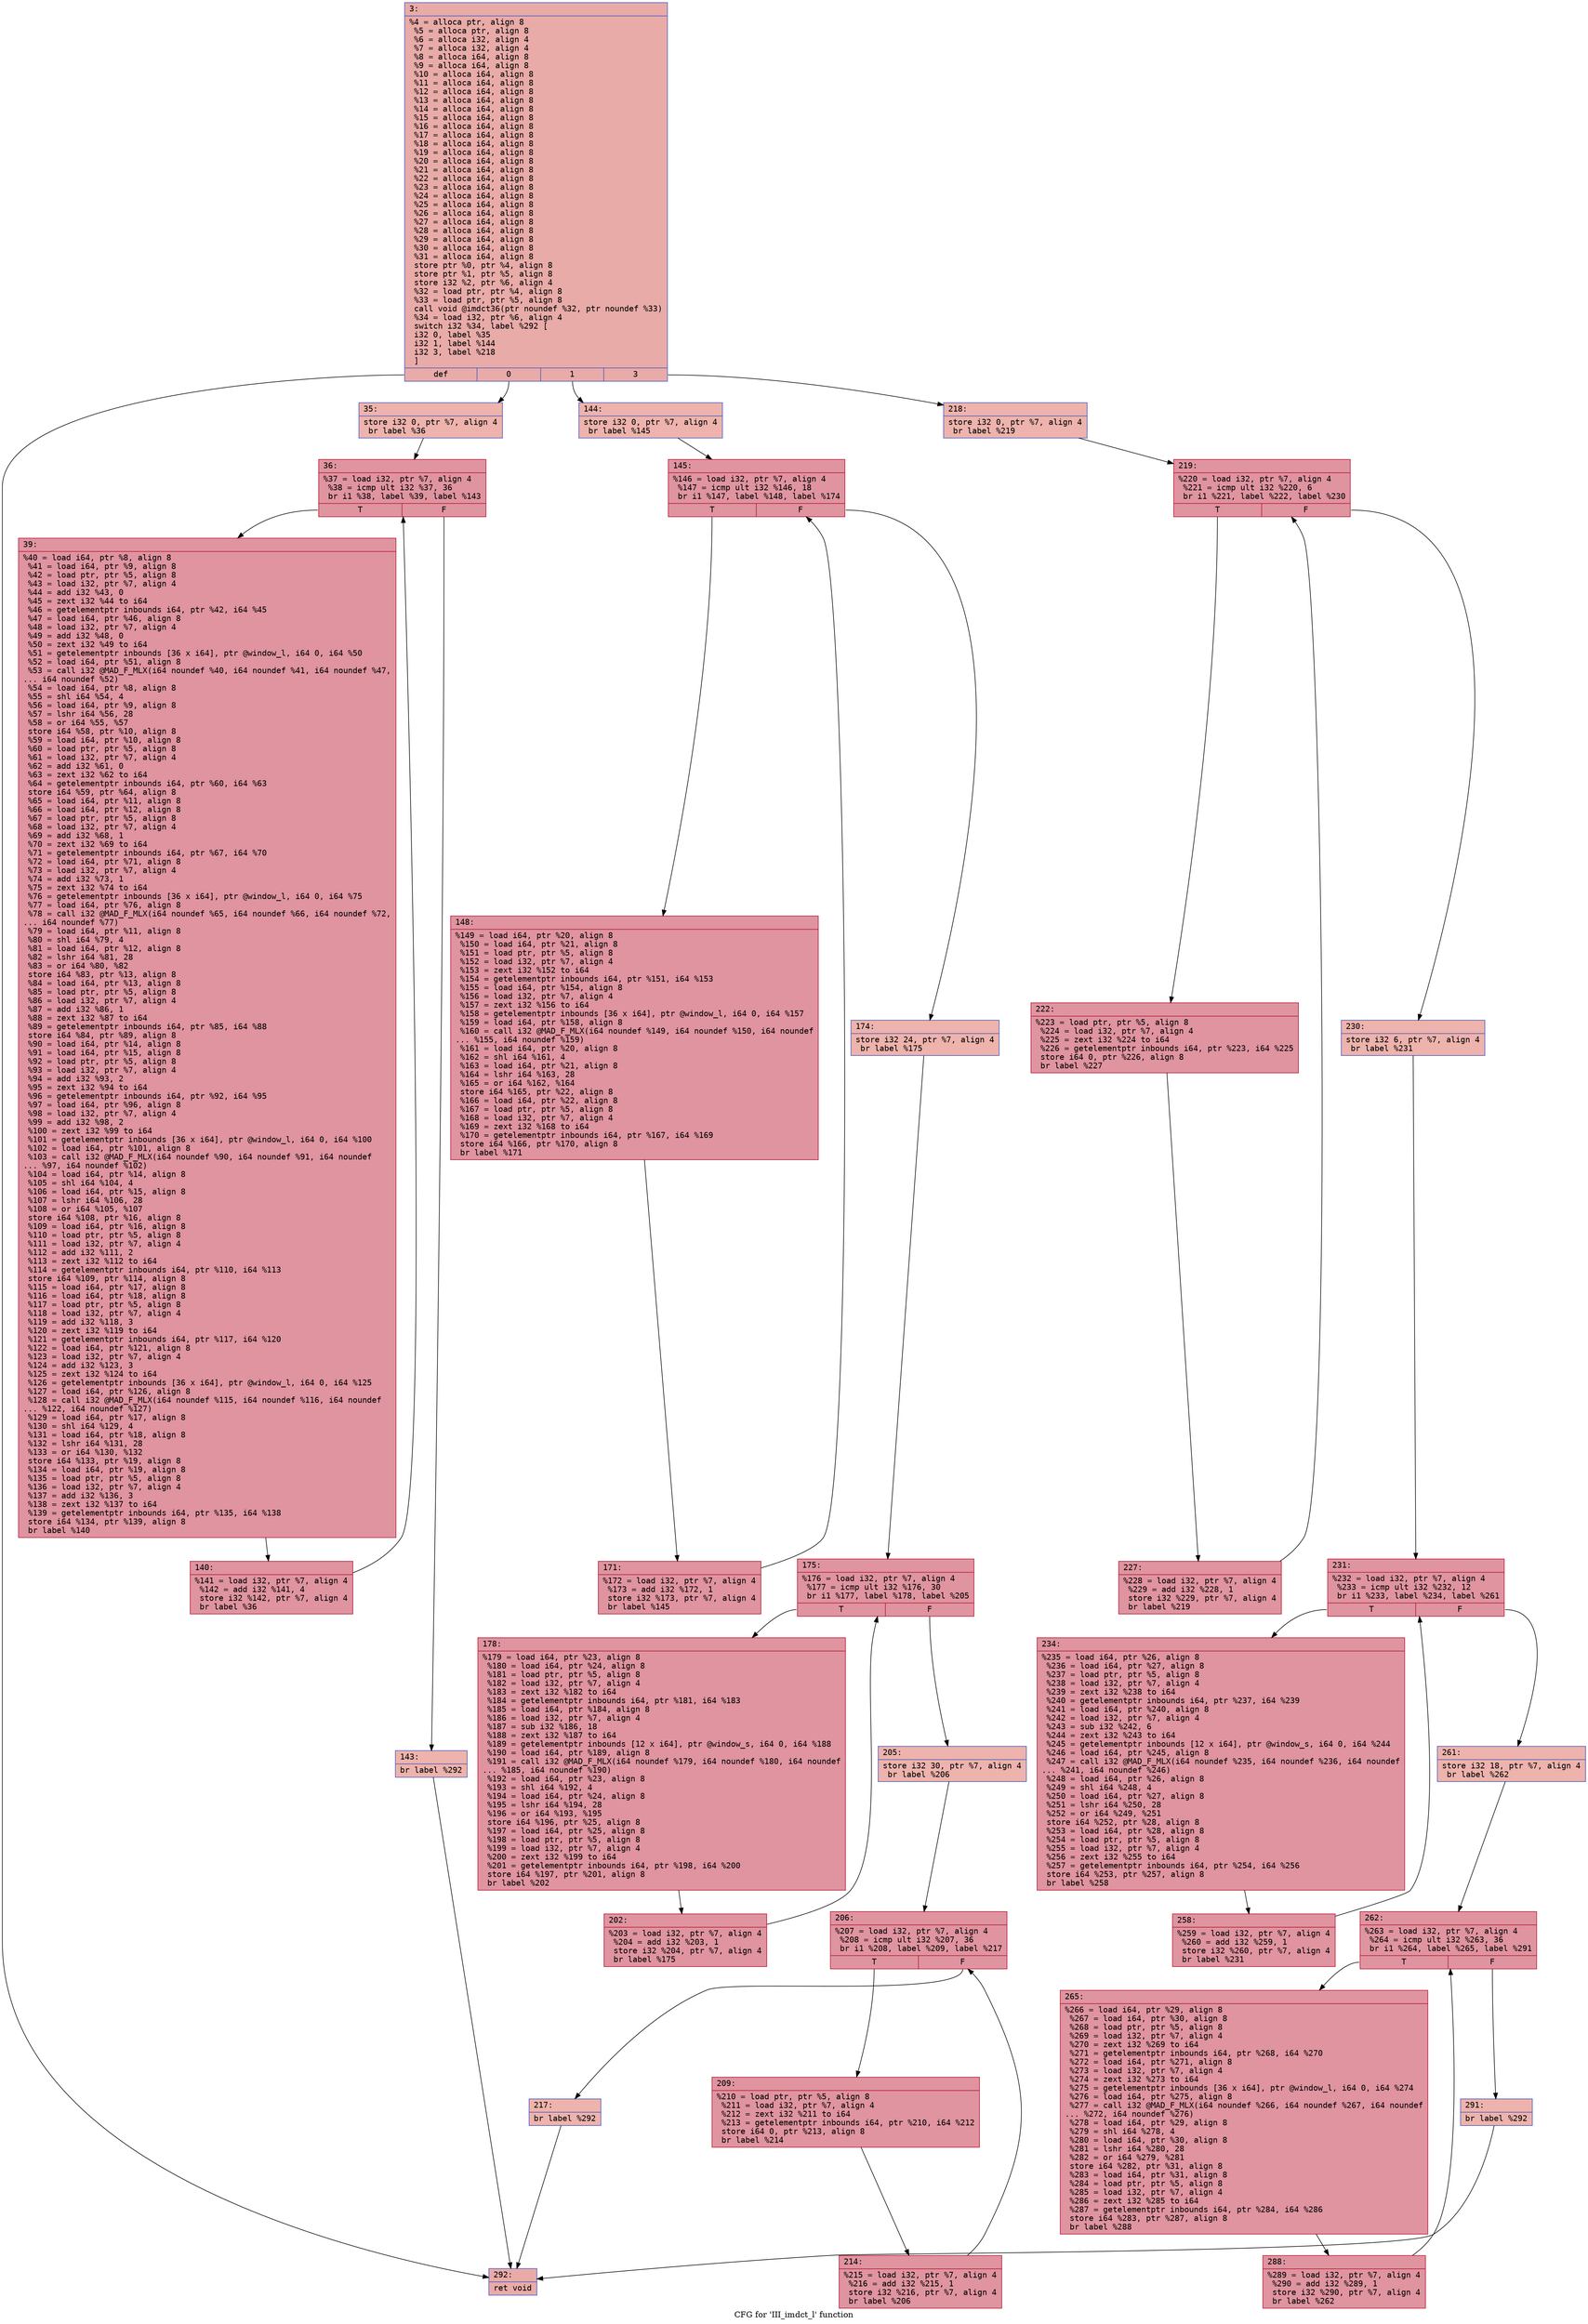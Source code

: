 digraph "CFG for 'III_imdct_l' function" {
	label="CFG for 'III_imdct_l' function";

	Node0x600001e84320 [shape=record,color="#3d50c3ff", style=filled, fillcolor="#cc403a70" fontname="Courier",label="{3:\l|  %4 = alloca ptr, align 8\l  %5 = alloca ptr, align 8\l  %6 = alloca i32, align 4\l  %7 = alloca i32, align 4\l  %8 = alloca i64, align 8\l  %9 = alloca i64, align 8\l  %10 = alloca i64, align 8\l  %11 = alloca i64, align 8\l  %12 = alloca i64, align 8\l  %13 = alloca i64, align 8\l  %14 = alloca i64, align 8\l  %15 = alloca i64, align 8\l  %16 = alloca i64, align 8\l  %17 = alloca i64, align 8\l  %18 = alloca i64, align 8\l  %19 = alloca i64, align 8\l  %20 = alloca i64, align 8\l  %21 = alloca i64, align 8\l  %22 = alloca i64, align 8\l  %23 = alloca i64, align 8\l  %24 = alloca i64, align 8\l  %25 = alloca i64, align 8\l  %26 = alloca i64, align 8\l  %27 = alloca i64, align 8\l  %28 = alloca i64, align 8\l  %29 = alloca i64, align 8\l  %30 = alloca i64, align 8\l  %31 = alloca i64, align 8\l  store ptr %0, ptr %4, align 8\l  store ptr %1, ptr %5, align 8\l  store i32 %2, ptr %6, align 4\l  %32 = load ptr, ptr %4, align 8\l  %33 = load ptr, ptr %5, align 8\l  call void @imdct36(ptr noundef %32, ptr noundef %33)\l  %34 = load i32, ptr %6, align 4\l  switch i32 %34, label %292 [\l    i32 0, label %35\l    i32 1, label %144\l    i32 3, label %218\l  ]\l|{<s0>def|<s1>0|<s2>1|<s3>3}}"];
	Node0x600001e84320:s0 -> Node0x600001e85040[tooltip="3 -> 292\nProbability 25.00%" ];
	Node0x600001e84320:s1 -> Node0x600001e84690[tooltip="3 -> 35\nProbability 25.00%" ];
	Node0x600001e84320:s2 -> Node0x600001e84820[tooltip="3 -> 144\nProbability 25.00%" ];
	Node0x600001e84320:s3 -> Node0x600001e84c30[tooltip="3 -> 218\nProbability 25.00%" ];
	Node0x600001e84690 [shape=record,color="#3d50c3ff", style=filled, fillcolor="#d6524470" fontname="Courier",label="{35:\l|  store i32 0, ptr %7, align 4\l  br label %36\l}"];
	Node0x600001e84690 -> Node0x600001e846e0[tooltip="35 -> 36\nProbability 100.00%" ];
	Node0x600001e846e0 [shape=record,color="#b70d28ff", style=filled, fillcolor="#b70d2870" fontname="Courier",label="{36:\l|  %37 = load i32, ptr %7, align 4\l  %38 = icmp ult i32 %37, 36\l  br i1 %38, label %39, label %143\l|{<s0>T|<s1>F}}"];
	Node0x600001e846e0:s0 -> Node0x600001e84730[tooltip="36 -> 39\nProbability 96.88%" ];
	Node0x600001e846e0:s1 -> Node0x600001e847d0[tooltip="36 -> 143\nProbability 3.12%" ];
	Node0x600001e84730 [shape=record,color="#b70d28ff", style=filled, fillcolor="#b70d2870" fontname="Courier",label="{39:\l|  %40 = load i64, ptr %8, align 8\l  %41 = load i64, ptr %9, align 8\l  %42 = load ptr, ptr %5, align 8\l  %43 = load i32, ptr %7, align 4\l  %44 = add i32 %43, 0\l  %45 = zext i32 %44 to i64\l  %46 = getelementptr inbounds i64, ptr %42, i64 %45\l  %47 = load i64, ptr %46, align 8\l  %48 = load i32, ptr %7, align 4\l  %49 = add i32 %48, 0\l  %50 = zext i32 %49 to i64\l  %51 = getelementptr inbounds [36 x i64], ptr @window_l, i64 0, i64 %50\l  %52 = load i64, ptr %51, align 8\l  %53 = call i32 @MAD_F_MLX(i64 noundef %40, i64 noundef %41, i64 noundef %47,\l... i64 noundef %52)\l  %54 = load i64, ptr %8, align 8\l  %55 = shl i64 %54, 4\l  %56 = load i64, ptr %9, align 8\l  %57 = lshr i64 %56, 28\l  %58 = or i64 %55, %57\l  store i64 %58, ptr %10, align 8\l  %59 = load i64, ptr %10, align 8\l  %60 = load ptr, ptr %5, align 8\l  %61 = load i32, ptr %7, align 4\l  %62 = add i32 %61, 0\l  %63 = zext i32 %62 to i64\l  %64 = getelementptr inbounds i64, ptr %60, i64 %63\l  store i64 %59, ptr %64, align 8\l  %65 = load i64, ptr %11, align 8\l  %66 = load i64, ptr %12, align 8\l  %67 = load ptr, ptr %5, align 8\l  %68 = load i32, ptr %7, align 4\l  %69 = add i32 %68, 1\l  %70 = zext i32 %69 to i64\l  %71 = getelementptr inbounds i64, ptr %67, i64 %70\l  %72 = load i64, ptr %71, align 8\l  %73 = load i32, ptr %7, align 4\l  %74 = add i32 %73, 1\l  %75 = zext i32 %74 to i64\l  %76 = getelementptr inbounds [36 x i64], ptr @window_l, i64 0, i64 %75\l  %77 = load i64, ptr %76, align 8\l  %78 = call i32 @MAD_F_MLX(i64 noundef %65, i64 noundef %66, i64 noundef %72,\l... i64 noundef %77)\l  %79 = load i64, ptr %11, align 8\l  %80 = shl i64 %79, 4\l  %81 = load i64, ptr %12, align 8\l  %82 = lshr i64 %81, 28\l  %83 = or i64 %80, %82\l  store i64 %83, ptr %13, align 8\l  %84 = load i64, ptr %13, align 8\l  %85 = load ptr, ptr %5, align 8\l  %86 = load i32, ptr %7, align 4\l  %87 = add i32 %86, 1\l  %88 = zext i32 %87 to i64\l  %89 = getelementptr inbounds i64, ptr %85, i64 %88\l  store i64 %84, ptr %89, align 8\l  %90 = load i64, ptr %14, align 8\l  %91 = load i64, ptr %15, align 8\l  %92 = load ptr, ptr %5, align 8\l  %93 = load i32, ptr %7, align 4\l  %94 = add i32 %93, 2\l  %95 = zext i32 %94 to i64\l  %96 = getelementptr inbounds i64, ptr %92, i64 %95\l  %97 = load i64, ptr %96, align 8\l  %98 = load i32, ptr %7, align 4\l  %99 = add i32 %98, 2\l  %100 = zext i32 %99 to i64\l  %101 = getelementptr inbounds [36 x i64], ptr @window_l, i64 0, i64 %100\l  %102 = load i64, ptr %101, align 8\l  %103 = call i32 @MAD_F_MLX(i64 noundef %90, i64 noundef %91, i64 noundef\l... %97, i64 noundef %102)\l  %104 = load i64, ptr %14, align 8\l  %105 = shl i64 %104, 4\l  %106 = load i64, ptr %15, align 8\l  %107 = lshr i64 %106, 28\l  %108 = or i64 %105, %107\l  store i64 %108, ptr %16, align 8\l  %109 = load i64, ptr %16, align 8\l  %110 = load ptr, ptr %5, align 8\l  %111 = load i32, ptr %7, align 4\l  %112 = add i32 %111, 2\l  %113 = zext i32 %112 to i64\l  %114 = getelementptr inbounds i64, ptr %110, i64 %113\l  store i64 %109, ptr %114, align 8\l  %115 = load i64, ptr %17, align 8\l  %116 = load i64, ptr %18, align 8\l  %117 = load ptr, ptr %5, align 8\l  %118 = load i32, ptr %7, align 4\l  %119 = add i32 %118, 3\l  %120 = zext i32 %119 to i64\l  %121 = getelementptr inbounds i64, ptr %117, i64 %120\l  %122 = load i64, ptr %121, align 8\l  %123 = load i32, ptr %7, align 4\l  %124 = add i32 %123, 3\l  %125 = zext i32 %124 to i64\l  %126 = getelementptr inbounds [36 x i64], ptr @window_l, i64 0, i64 %125\l  %127 = load i64, ptr %126, align 8\l  %128 = call i32 @MAD_F_MLX(i64 noundef %115, i64 noundef %116, i64 noundef\l... %122, i64 noundef %127)\l  %129 = load i64, ptr %17, align 8\l  %130 = shl i64 %129, 4\l  %131 = load i64, ptr %18, align 8\l  %132 = lshr i64 %131, 28\l  %133 = or i64 %130, %132\l  store i64 %133, ptr %19, align 8\l  %134 = load i64, ptr %19, align 8\l  %135 = load ptr, ptr %5, align 8\l  %136 = load i32, ptr %7, align 4\l  %137 = add i32 %136, 3\l  %138 = zext i32 %137 to i64\l  %139 = getelementptr inbounds i64, ptr %135, i64 %138\l  store i64 %134, ptr %139, align 8\l  br label %140\l}"];
	Node0x600001e84730 -> Node0x600001e84780[tooltip="39 -> 140\nProbability 100.00%" ];
	Node0x600001e84780 [shape=record,color="#b70d28ff", style=filled, fillcolor="#b70d2870" fontname="Courier",label="{140:\l|  %141 = load i32, ptr %7, align 4\l  %142 = add i32 %141, 4\l  store i32 %142, ptr %7, align 4\l  br label %36\l}"];
	Node0x600001e84780 -> Node0x600001e846e0[tooltip="140 -> 36\nProbability 100.00%" ];
	Node0x600001e847d0 [shape=record,color="#3d50c3ff", style=filled, fillcolor="#d6524470" fontname="Courier",label="{143:\l|  br label %292\l}"];
	Node0x600001e847d0 -> Node0x600001e85040[tooltip="143 -> 292\nProbability 100.00%" ];
	Node0x600001e84820 [shape=record,color="#3d50c3ff", style=filled, fillcolor="#d6524470" fontname="Courier",label="{144:\l|  store i32 0, ptr %7, align 4\l  br label %145\l}"];
	Node0x600001e84820 -> Node0x600001e84870[tooltip="144 -> 145\nProbability 100.00%" ];
	Node0x600001e84870 [shape=record,color="#b70d28ff", style=filled, fillcolor="#b70d2870" fontname="Courier",label="{145:\l|  %146 = load i32, ptr %7, align 4\l  %147 = icmp ult i32 %146, 18\l  br i1 %147, label %148, label %174\l|{<s0>T|<s1>F}}"];
	Node0x600001e84870:s0 -> Node0x600001e848c0[tooltip="145 -> 148\nProbability 96.88%" ];
	Node0x600001e84870:s1 -> Node0x600001e84960[tooltip="145 -> 174\nProbability 3.12%" ];
	Node0x600001e848c0 [shape=record,color="#b70d28ff", style=filled, fillcolor="#b70d2870" fontname="Courier",label="{148:\l|  %149 = load i64, ptr %20, align 8\l  %150 = load i64, ptr %21, align 8\l  %151 = load ptr, ptr %5, align 8\l  %152 = load i32, ptr %7, align 4\l  %153 = zext i32 %152 to i64\l  %154 = getelementptr inbounds i64, ptr %151, i64 %153\l  %155 = load i64, ptr %154, align 8\l  %156 = load i32, ptr %7, align 4\l  %157 = zext i32 %156 to i64\l  %158 = getelementptr inbounds [36 x i64], ptr @window_l, i64 0, i64 %157\l  %159 = load i64, ptr %158, align 8\l  %160 = call i32 @MAD_F_MLX(i64 noundef %149, i64 noundef %150, i64 noundef\l... %155, i64 noundef %159)\l  %161 = load i64, ptr %20, align 8\l  %162 = shl i64 %161, 4\l  %163 = load i64, ptr %21, align 8\l  %164 = lshr i64 %163, 28\l  %165 = or i64 %162, %164\l  store i64 %165, ptr %22, align 8\l  %166 = load i64, ptr %22, align 8\l  %167 = load ptr, ptr %5, align 8\l  %168 = load i32, ptr %7, align 4\l  %169 = zext i32 %168 to i64\l  %170 = getelementptr inbounds i64, ptr %167, i64 %169\l  store i64 %166, ptr %170, align 8\l  br label %171\l}"];
	Node0x600001e848c0 -> Node0x600001e84910[tooltip="148 -> 171\nProbability 100.00%" ];
	Node0x600001e84910 [shape=record,color="#b70d28ff", style=filled, fillcolor="#b70d2870" fontname="Courier",label="{171:\l|  %172 = load i32, ptr %7, align 4\l  %173 = add i32 %172, 1\l  store i32 %173, ptr %7, align 4\l  br label %145\l}"];
	Node0x600001e84910 -> Node0x600001e84870[tooltip="171 -> 145\nProbability 100.00%" ];
	Node0x600001e84960 [shape=record,color="#3d50c3ff", style=filled, fillcolor="#d6524470" fontname="Courier",label="{174:\l|  store i32 24, ptr %7, align 4\l  br label %175\l}"];
	Node0x600001e84960 -> Node0x600001e849b0[tooltip="174 -> 175\nProbability 100.00%" ];
	Node0x600001e849b0 [shape=record,color="#b70d28ff", style=filled, fillcolor="#b70d2870" fontname="Courier",label="{175:\l|  %176 = load i32, ptr %7, align 4\l  %177 = icmp ult i32 %176, 30\l  br i1 %177, label %178, label %205\l|{<s0>T|<s1>F}}"];
	Node0x600001e849b0:s0 -> Node0x600001e84a00[tooltip="175 -> 178\nProbability 96.88%" ];
	Node0x600001e849b0:s1 -> Node0x600001e84aa0[tooltip="175 -> 205\nProbability 3.12%" ];
	Node0x600001e84a00 [shape=record,color="#b70d28ff", style=filled, fillcolor="#b70d2870" fontname="Courier",label="{178:\l|  %179 = load i64, ptr %23, align 8\l  %180 = load i64, ptr %24, align 8\l  %181 = load ptr, ptr %5, align 8\l  %182 = load i32, ptr %7, align 4\l  %183 = zext i32 %182 to i64\l  %184 = getelementptr inbounds i64, ptr %181, i64 %183\l  %185 = load i64, ptr %184, align 8\l  %186 = load i32, ptr %7, align 4\l  %187 = sub i32 %186, 18\l  %188 = zext i32 %187 to i64\l  %189 = getelementptr inbounds [12 x i64], ptr @window_s, i64 0, i64 %188\l  %190 = load i64, ptr %189, align 8\l  %191 = call i32 @MAD_F_MLX(i64 noundef %179, i64 noundef %180, i64 noundef\l... %185, i64 noundef %190)\l  %192 = load i64, ptr %23, align 8\l  %193 = shl i64 %192, 4\l  %194 = load i64, ptr %24, align 8\l  %195 = lshr i64 %194, 28\l  %196 = or i64 %193, %195\l  store i64 %196, ptr %25, align 8\l  %197 = load i64, ptr %25, align 8\l  %198 = load ptr, ptr %5, align 8\l  %199 = load i32, ptr %7, align 4\l  %200 = zext i32 %199 to i64\l  %201 = getelementptr inbounds i64, ptr %198, i64 %200\l  store i64 %197, ptr %201, align 8\l  br label %202\l}"];
	Node0x600001e84a00 -> Node0x600001e84a50[tooltip="178 -> 202\nProbability 100.00%" ];
	Node0x600001e84a50 [shape=record,color="#b70d28ff", style=filled, fillcolor="#b70d2870" fontname="Courier",label="{202:\l|  %203 = load i32, ptr %7, align 4\l  %204 = add i32 %203, 1\l  store i32 %204, ptr %7, align 4\l  br label %175\l}"];
	Node0x600001e84a50 -> Node0x600001e849b0[tooltip="202 -> 175\nProbability 100.00%" ];
	Node0x600001e84aa0 [shape=record,color="#3d50c3ff", style=filled, fillcolor="#d6524470" fontname="Courier",label="{205:\l|  store i32 30, ptr %7, align 4\l  br label %206\l}"];
	Node0x600001e84aa0 -> Node0x600001e84af0[tooltip="205 -> 206\nProbability 100.00%" ];
	Node0x600001e84af0 [shape=record,color="#b70d28ff", style=filled, fillcolor="#b70d2870" fontname="Courier",label="{206:\l|  %207 = load i32, ptr %7, align 4\l  %208 = icmp ult i32 %207, 36\l  br i1 %208, label %209, label %217\l|{<s0>T|<s1>F}}"];
	Node0x600001e84af0:s0 -> Node0x600001e84b40[tooltip="206 -> 209\nProbability 96.88%" ];
	Node0x600001e84af0:s1 -> Node0x600001e84be0[tooltip="206 -> 217\nProbability 3.12%" ];
	Node0x600001e84b40 [shape=record,color="#b70d28ff", style=filled, fillcolor="#b70d2870" fontname="Courier",label="{209:\l|  %210 = load ptr, ptr %5, align 8\l  %211 = load i32, ptr %7, align 4\l  %212 = zext i32 %211 to i64\l  %213 = getelementptr inbounds i64, ptr %210, i64 %212\l  store i64 0, ptr %213, align 8\l  br label %214\l}"];
	Node0x600001e84b40 -> Node0x600001e84b90[tooltip="209 -> 214\nProbability 100.00%" ];
	Node0x600001e84b90 [shape=record,color="#b70d28ff", style=filled, fillcolor="#b70d2870" fontname="Courier",label="{214:\l|  %215 = load i32, ptr %7, align 4\l  %216 = add i32 %215, 1\l  store i32 %216, ptr %7, align 4\l  br label %206\l}"];
	Node0x600001e84b90 -> Node0x600001e84af0[tooltip="214 -> 206\nProbability 100.00%" ];
	Node0x600001e84be0 [shape=record,color="#3d50c3ff", style=filled, fillcolor="#d6524470" fontname="Courier",label="{217:\l|  br label %292\l}"];
	Node0x600001e84be0 -> Node0x600001e85040[tooltip="217 -> 292\nProbability 100.00%" ];
	Node0x600001e84c30 [shape=record,color="#3d50c3ff", style=filled, fillcolor="#d6524470" fontname="Courier",label="{218:\l|  store i32 0, ptr %7, align 4\l  br label %219\l}"];
	Node0x600001e84c30 -> Node0x600001e84c80[tooltip="218 -> 219\nProbability 100.00%" ];
	Node0x600001e84c80 [shape=record,color="#b70d28ff", style=filled, fillcolor="#b70d2870" fontname="Courier",label="{219:\l|  %220 = load i32, ptr %7, align 4\l  %221 = icmp ult i32 %220, 6\l  br i1 %221, label %222, label %230\l|{<s0>T|<s1>F}}"];
	Node0x600001e84c80:s0 -> Node0x600001e84cd0[tooltip="219 -> 222\nProbability 96.88%" ];
	Node0x600001e84c80:s1 -> Node0x600001e84d70[tooltip="219 -> 230\nProbability 3.12%" ];
	Node0x600001e84cd0 [shape=record,color="#b70d28ff", style=filled, fillcolor="#b70d2870" fontname="Courier",label="{222:\l|  %223 = load ptr, ptr %5, align 8\l  %224 = load i32, ptr %7, align 4\l  %225 = zext i32 %224 to i64\l  %226 = getelementptr inbounds i64, ptr %223, i64 %225\l  store i64 0, ptr %226, align 8\l  br label %227\l}"];
	Node0x600001e84cd0 -> Node0x600001e84d20[tooltip="222 -> 227\nProbability 100.00%" ];
	Node0x600001e84d20 [shape=record,color="#b70d28ff", style=filled, fillcolor="#b70d2870" fontname="Courier",label="{227:\l|  %228 = load i32, ptr %7, align 4\l  %229 = add i32 %228, 1\l  store i32 %229, ptr %7, align 4\l  br label %219\l}"];
	Node0x600001e84d20 -> Node0x600001e84c80[tooltip="227 -> 219\nProbability 100.00%" ];
	Node0x600001e84d70 [shape=record,color="#3d50c3ff", style=filled, fillcolor="#d6524470" fontname="Courier",label="{230:\l|  store i32 6, ptr %7, align 4\l  br label %231\l}"];
	Node0x600001e84d70 -> Node0x600001e84dc0[tooltip="230 -> 231\nProbability 100.00%" ];
	Node0x600001e84dc0 [shape=record,color="#b70d28ff", style=filled, fillcolor="#b70d2870" fontname="Courier",label="{231:\l|  %232 = load i32, ptr %7, align 4\l  %233 = icmp ult i32 %232, 12\l  br i1 %233, label %234, label %261\l|{<s0>T|<s1>F}}"];
	Node0x600001e84dc0:s0 -> Node0x600001e84e10[tooltip="231 -> 234\nProbability 96.88%" ];
	Node0x600001e84dc0:s1 -> Node0x600001e84eb0[tooltip="231 -> 261\nProbability 3.12%" ];
	Node0x600001e84e10 [shape=record,color="#b70d28ff", style=filled, fillcolor="#b70d2870" fontname="Courier",label="{234:\l|  %235 = load i64, ptr %26, align 8\l  %236 = load i64, ptr %27, align 8\l  %237 = load ptr, ptr %5, align 8\l  %238 = load i32, ptr %7, align 4\l  %239 = zext i32 %238 to i64\l  %240 = getelementptr inbounds i64, ptr %237, i64 %239\l  %241 = load i64, ptr %240, align 8\l  %242 = load i32, ptr %7, align 4\l  %243 = sub i32 %242, 6\l  %244 = zext i32 %243 to i64\l  %245 = getelementptr inbounds [12 x i64], ptr @window_s, i64 0, i64 %244\l  %246 = load i64, ptr %245, align 8\l  %247 = call i32 @MAD_F_MLX(i64 noundef %235, i64 noundef %236, i64 noundef\l... %241, i64 noundef %246)\l  %248 = load i64, ptr %26, align 8\l  %249 = shl i64 %248, 4\l  %250 = load i64, ptr %27, align 8\l  %251 = lshr i64 %250, 28\l  %252 = or i64 %249, %251\l  store i64 %252, ptr %28, align 8\l  %253 = load i64, ptr %28, align 8\l  %254 = load ptr, ptr %5, align 8\l  %255 = load i32, ptr %7, align 4\l  %256 = zext i32 %255 to i64\l  %257 = getelementptr inbounds i64, ptr %254, i64 %256\l  store i64 %253, ptr %257, align 8\l  br label %258\l}"];
	Node0x600001e84e10 -> Node0x600001e84e60[tooltip="234 -> 258\nProbability 100.00%" ];
	Node0x600001e84e60 [shape=record,color="#b70d28ff", style=filled, fillcolor="#b70d2870" fontname="Courier",label="{258:\l|  %259 = load i32, ptr %7, align 4\l  %260 = add i32 %259, 1\l  store i32 %260, ptr %7, align 4\l  br label %231\l}"];
	Node0x600001e84e60 -> Node0x600001e84dc0[tooltip="258 -> 231\nProbability 100.00%" ];
	Node0x600001e84eb0 [shape=record,color="#3d50c3ff", style=filled, fillcolor="#d6524470" fontname="Courier",label="{261:\l|  store i32 18, ptr %7, align 4\l  br label %262\l}"];
	Node0x600001e84eb0 -> Node0x600001e84f00[tooltip="261 -> 262\nProbability 100.00%" ];
	Node0x600001e84f00 [shape=record,color="#b70d28ff", style=filled, fillcolor="#b70d2870" fontname="Courier",label="{262:\l|  %263 = load i32, ptr %7, align 4\l  %264 = icmp ult i32 %263, 36\l  br i1 %264, label %265, label %291\l|{<s0>T|<s1>F}}"];
	Node0x600001e84f00:s0 -> Node0x600001e84f50[tooltip="262 -> 265\nProbability 96.88%" ];
	Node0x600001e84f00:s1 -> Node0x600001e84ff0[tooltip="262 -> 291\nProbability 3.12%" ];
	Node0x600001e84f50 [shape=record,color="#b70d28ff", style=filled, fillcolor="#b70d2870" fontname="Courier",label="{265:\l|  %266 = load i64, ptr %29, align 8\l  %267 = load i64, ptr %30, align 8\l  %268 = load ptr, ptr %5, align 8\l  %269 = load i32, ptr %7, align 4\l  %270 = zext i32 %269 to i64\l  %271 = getelementptr inbounds i64, ptr %268, i64 %270\l  %272 = load i64, ptr %271, align 8\l  %273 = load i32, ptr %7, align 4\l  %274 = zext i32 %273 to i64\l  %275 = getelementptr inbounds [36 x i64], ptr @window_l, i64 0, i64 %274\l  %276 = load i64, ptr %275, align 8\l  %277 = call i32 @MAD_F_MLX(i64 noundef %266, i64 noundef %267, i64 noundef\l... %272, i64 noundef %276)\l  %278 = load i64, ptr %29, align 8\l  %279 = shl i64 %278, 4\l  %280 = load i64, ptr %30, align 8\l  %281 = lshr i64 %280, 28\l  %282 = or i64 %279, %281\l  store i64 %282, ptr %31, align 8\l  %283 = load i64, ptr %31, align 8\l  %284 = load ptr, ptr %5, align 8\l  %285 = load i32, ptr %7, align 4\l  %286 = zext i32 %285 to i64\l  %287 = getelementptr inbounds i64, ptr %284, i64 %286\l  store i64 %283, ptr %287, align 8\l  br label %288\l}"];
	Node0x600001e84f50 -> Node0x600001e84fa0[tooltip="265 -> 288\nProbability 100.00%" ];
	Node0x600001e84fa0 [shape=record,color="#b70d28ff", style=filled, fillcolor="#b70d2870" fontname="Courier",label="{288:\l|  %289 = load i32, ptr %7, align 4\l  %290 = add i32 %289, 1\l  store i32 %290, ptr %7, align 4\l  br label %262\l}"];
	Node0x600001e84fa0 -> Node0x600001e84f00[tooltip="288 -> 262\nProbability 100.00%" ];
	Node0x600001e84ff0 [shape=record,color="#3d50c3ff", style=filled, fillcolor="#d6524470" fontname="Courier",label="{291:\l|  br label %292\l}"];
	Node0x600001e84ff0 -> Node0x600001e85040[tooltip="291 -> 292\nProbability 100.00%" ];
	Node0x600001e85040 [shape=record,color="#3d50c3ff", style=filled, fillcolor="#cc403a70" fontname="Courier",label="{292:\l|  ret void\l}"];
}
